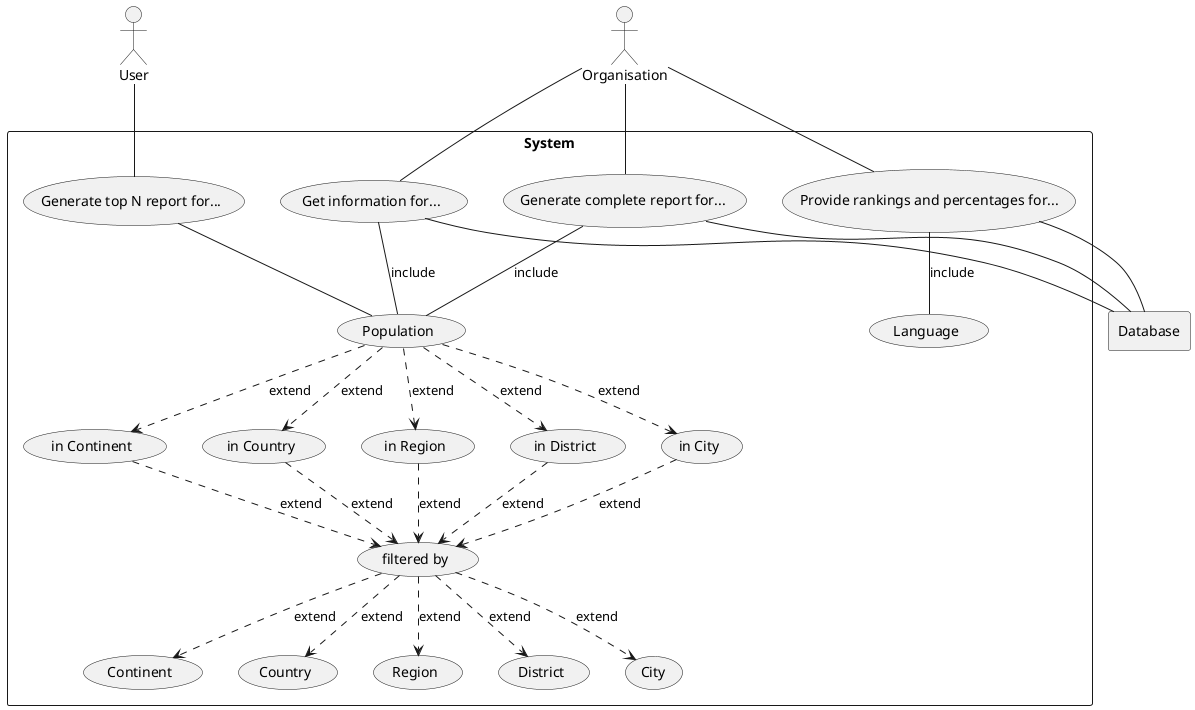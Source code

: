 @startuml

actor "Organisation" as org
actor "User"

rectangle DB as "Database"

rectangle System{
    usecase uc_report as "Generate complete report for..."
    usecase uc_topN as "Generate top N report for..."
    usecase uc_getInfo as "Get information for..."
    usecase uc_rp as "Provide rankings and percentages for..."
    usecase uc1 as "Population"
    usecase uc2 as "Language"
    usecase uc_pc as "in Continent"
    usecase uc_pcn as "in Country"
    usecase uc_pr as "in Region"
    usecase uc_pdt as "in District"
    usecase uc_pct as "in City"
    usecase uc_filter as "filtered by"
    usecase uc_f_c as "Continent"
    usecase uc_f_cn as "Country"
    usecase uc_f_r as "Region"
    usecase uc_f_dt as "District"
    usecase uc_f_ct as "City"

    org -- uc_report
    org -- uc_getInfo
    org -- uc_rp

    uc_report -- uc1 : include
    uc_getInfo -- uc1 : include
    uc_rp -- uc2 : include
    uc_report -- DB
    uc_getInfo -- DB
    uc_rp -- DB

    uc1 ..> uc_pc : extend
    uc1 ..> uc_pcn : extend
    uc1 ..> uc_pr : extend
    uc1 ..> uc_pdt : extend
    uc1 ..> uc_pct : extend
    uc_pc ..> uc_filter : extend
    uc_pcn ..> uc_filter : extend
    uc_pr ..> uc_filter : extend
    uc_pdt ..> uc_filter : extend
    uc_pct ..> uc_filter : extend
    uc_filter ..> uc_f_c : extend
    uc_filter ..> uc_f_cn : extend
    uc_filter ..> uc_f_r : extend
    uc_filter ..> uc_f_dt : extend
    uc_filter ..> uc_f_ct: extend

    User -- uc_topN
    uc_topN -- uc1
    }
@enduml

this code is only here as a pastebin in case we need more verbose expressions
    uc_pct ..> uc_f_ct : exclude
    uc_pdt ..> uc_f_dt : exclude
    uc_pr ..> uc_f_r : exclude
    uc_pcn ..> uc_f_cn : exclude
    uc_pc ..> uc_f_c : exclude